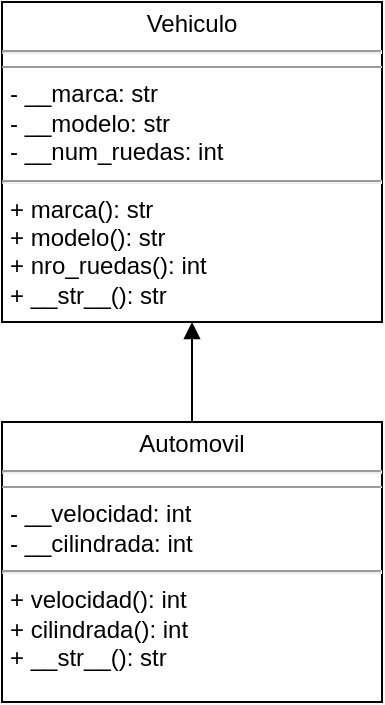 <mxfile>
    <diagram name="Page-1" id="c4acf3e9-155e-7222-9cf6-157b1a14988f">
        <mxGraphModel dx="372" dy="515" grid="1" gridSize="10" guides="1" tooltips="1" connect="1" arrows="1" fold="1" page="1" pageScale="1" pageWidth="850" pageHeight="1100" background="none" math="0" shadow="0">
            <root>
                <mxCell id="0"/>
                <mxCell id="1" parent="0"/>
                <mxCell id="5d2195bd80daf111-18" value="&lt;p style=&quot;margin:0px;margin-top:4px;text-align:center;&quot;&gt;Vehiculo&lt;br&gt;&lt;/p&gt;&lt;hr&gt;&lt;hr size=&quot;1&quot;&gt;&lt;p style=&quot;margin:0px;margin-left:4px;&quot;&gt;&lt;/p&gt;&lt;p style=&quot;margin: 0px 0px 0px 4px;&quot;&gt;- __marca: str&lt;/p&gt;&lt;p style=&quot;margin: 0px 0px 0px 4px;&quot;&gt;- __modelo: str&lt;/p&gt;&lt;p style=&quot;margin: 0px 0px 0px 4px;&quot;&gt;&lt;span style=&quot;background-color: initial;&quot;&gt;- __num_ruedas: int&lt;/span&gt;&lt;/p&gt;&lt;hr&gt;&lt;p style=&quot;margin: 0px 0px 0px 4px;&quot;&gt;&lt;span style=&quot;background-color: initial;&quot;&gt;+ marca(): str&lt;/span&gt;&lt;/p&gt;&lt;p style=&quot;margin: 0px 0px 0px 4px;&quot;&gt;+ modelo(): str&lt;/p&gt;&lt;p style=&quot;margin: 0px 0px 0px 4px;&quot;&gt;+ nro_ruedas(): int&lt;/p&gt;&lt;p style=&quot;margin: 0px 0px 0px 4px;&quot;&gt;+ __str__(): str&lt;/p&gt;" style="verticalAlign=top;align=left;overflow=fill;fontSize=12;fontFamily=Helvetica;html=1;rounded=0;shadow=0;comic=0;labelBackgroundColor=none;strokeWidth=1" parent="1" vertex="1">
                    <mxGeometry x="320" y="70" width="190" height="160" as="geometry"/>
                </mxCell>
                <mxCell id="HHWXGT6V4fW858PklZm0-7" value="&lt;p style=&quot;margin:0px;margin-top:4px;text-align:center;&quot;&gt;Automovil&lt;br&gt;&lt;/p&gt;&lt;hr&gt;&lt;hr size=&quot;1&quot;&gt;&lt;p style=&quot;margin:0px;margin-left:4px;&quot;&gt;&lt;/p&gt;&lt;p style=&quot;margin: 0px 0px 0px 4px;&quot;&gt;- __velocidad: int&lt;/p&gt;&lt;p style=&quot;margin: 0px 0px 0px 4px;&quot;&gt;- __cilindrada: int&lt;br&gt;&lt;/p&gt;&lt;hr&gt;&lt;p style=&quot;margin: 0px 0px 0px 4px;&quot;&gt;+ velocidad(): int&lt;/p&gt;&lt;p style=&quot;margin: 0px 0px 0px 4px;&quot;&gt;+ cilindrada(): int&lt;/p&gt;&lt;p style=&quot;margin: 0px 0px 0px 4px;&quot;&gt;+ __str__(): str&lt;/p&gt;" style="verticalAlign=top;align=left;overflow=fill;fontSize=12;fontFamily=Helvetica;html=1;rounded=0;shadow=0;comic=0;labelBackgroundColor=none;strokeWidth=1" parent="1" vertex="1">
                    <mxGeometry x="320" y="280" width="190" height="140" as="geometry"/>
                </mxCell>
                <mxCell id="HHWXGT6V4fW858PklZm0-21" value="" style="html=1;verticalAlign=bottom;endArrow=block;curved=0;rounded=0;entryX=0.5;entryY=1;entryDx=0;entryDy=0;exitX=0.5;exitY=0;exitDx=0;exitDy=0;" parent="1" source="HHWXGT6V4fW858PklZm0-7" target="5d2195bd80daf111-18" edge="1">
                    <mxGeometry width="80" relative="1" as="geometry">
                        <mxPoint x="375" y="260" as="sourcePoint"/>
                        <mxPoint x="455" y="260" as="targetPoint"/>
                    </mxGeometry>
                </mxCell>
            </root>
        </mxGraphModel>
    </diagram>
</mxfile>